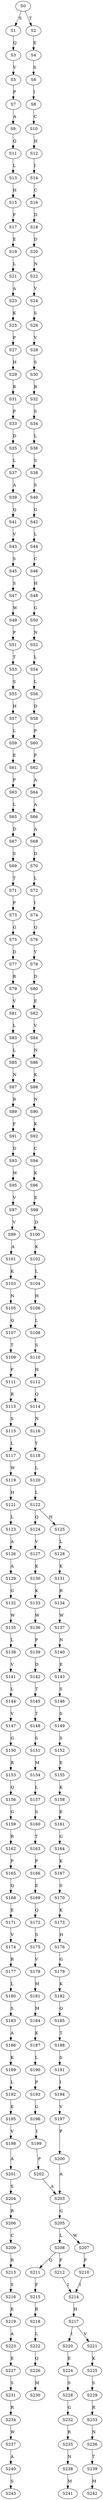 strict digraph  {
	S0 -> S1 [ label = S ];
	S0 -> S2 [ label = T ];
	S1 -> S3 [ label = Q ];
	S2 -> S4 [ label = E ];
	S3 -> S5 [ label = V ];
	S4 -> S6 [ label = S ];
	S5 -> S7 [ label = P ];
	S6 -> S8 [ label = I ];
	S7 -> S9 [ label = A ];
	S8 -> S10 [ label = C ];
	S9 -> S11 [ label = Q ];
	S10 -> S12 [ label = H ];
	S11 -> S13 [ label = L ];
	S12 -> S14 [ label = I ];
	S13 -> S15 [ label = H ];
	S14 -> S16 [ label = C ];
	S15 -> S17 [ label = F ];
	S16 -> S18 [ label = D ];
	S17 -> S19 [ label = E ];
	S18 -> S20 [ label = D ];
	S19 -> S21 [ label = L ];
	S20 -> S22 [ label = N ];
	S21 -> S23 [ label = A ];
	S22 -> S24 [ label = V ];
	S23 -> S25 [ label = K ];
	S24 -> S26 [ label = S ];
	S25 -> S27 [ label = P ];
	S26 -> S28 [ label = V ];
	S27 -> S29 [ label = H ];
	S28 -> S30 [ label = S ];
	S29 -> S31 [ label = R ];
	S30 -> S32 [ label = R ];
	S31 -> S33 [ label = P ];
	S32 -> S34 [ label = S ];
	S33 -> S35 [ label = D ];
	S34 -> S36 [ label = L ];
	S35 -> S37 [ label = L ];
	S36 -> S38 [ label = S ];
	S37 -> S39 [ label = A ];
	S38 -> S40 [ label = S ];
	S39 -> S41 [ label = Q ];
	S40 -> S42 [ label = G ];
	S41 -> S43 [ label = V ];
	S42 -> S44 [ label = L ];
	S43 -> S45 [ label = S ];
	S44 -> S46 [ label = C ];
	S45 -> S47 [ label = S ];
	S46 -> S48 [ label = H ];
	S47 -> S49 [ label = W ];
	S48 -> S50 [ label = G ];
	S49 -> S51 [ label = P ];
	S50 -> S52 [ label = N ];
	S51 -> S53 [ label = T ];
	S52 -> S54 [ label = L ];
	S53 -> S55 [ label = S ];
	S54 -> S56 [ label = L ];
	S55 -> S57 [ label = H ];
	S56 -> S58 [ label = D ];
	S57 -> S59 [ label = L ];
	S58 -> S60 [ label = P ];
	S59 -> S61 [ label = E ];
	S60 -> S62 [ label = P ];
	S61 -> S63 [ label = P ];
	S62 -> S64 [ label = A ];
	S63 -> S65 [ label = L ];
	S64 -> S66 [ label = A ];
	S65 -> S67 [ label = D ];
	S66 -> S68 [ label = A ];
	S67 -> S69 [ label = S ];
	S68 -> S70 [ label = D ];
	S69 -> S71 [ label = T ];
	S70 -> S72 [ label = L ];
	S71 -> S73 [ label = P ];
	S72 -> S74 [ label = I ];
	S73 -> S75 [ label = G ];
	S74 -> S76 [ label = Q ];
	S75 -> S77 [ label = D ];
	S76 -> S78 [ label = Y ];
	S77 -> S79 [ label = R ];
	S78 -> S80 [ label = D ];
	S79 -> S81 [ label = V ];
	S80 -> S82 [ label = E ];
	S81 -> S83 [ label = L ];
	S82 -> S84 [ label = V ];
	S83 -> S85 [ label = L ];
	S84 -> S86 [ label = N ];
	S85 -> S87 [ label = N ];
	S86 -> S88 [ label = K ];
	S87 -> S89 [ label = R ];
	S88 -> S90 [ label = N ];
	S89 -> S91 [ label = F ];
	S90 -> S92 [ label = K ];
	S91 -> S93 [ label = D ];
	S92 -> S94 [ label = C ];
	S93 -> S95 [ label = W ];
	S94 -> S96 [ label = K ];
	S95 -> S97 [ label = V ];
	S96 -> S98 [ label = E ];
	S97 -> S99 [ label = V ];
	S98 -> S100 [ label = D ];
	S99 -> S101 [ label = A ];
	S100 -> S102 [ label = K ];
	S101 -> S103 [ label = K ];
	S102 -> S104 [ label = L ];
	S103 -> S105 [ label = N ];
	S104 -> S106 [ label = H ];
	S105 -> S107 [ label = Q ];
	S106 -> S108 [ label = L ];
	S107 -> S109 [ label = T ];
	S108 -> S110 [ label = S ];
	S109 -> S111 [ label = F ];
	S110 -> S112 [ label = H ];
	S111 -> S113 [ label = R ];
	S112 -> S114 [ label = Q ];
	S113 -> S115 [ label = S ];
	S114 -> S116 [ label = N ];
	S115 -> S117 [ label = L ];
	S116 -> S118 [ label = Y ];
	S117 -> S119 [ label = W ];
	S118 -> S120 [ label = L ];
	S119 -> S121 [ label = H ];
	S120 -> S122 [ label = L ];
	S121 -> S123 [ label = L ];
	S122 -> S124 [ label = Q ];
	S122 -> S125 [ label = H ];
	S123 -> S126 [ label = A ];
	S124 -> S127 [ label = V ];
	S125 -> S128 [ label = L ];
	S126 -> S129 [ label = A ];
	S127 -> S130 [ label = K ];
	S128 -> S131 [ label = K ];
	S129 -> S132 [ label = G ];
	S130 -> S133 [ label = K ];
	S131 -> S134 [ label = R ];
	S132 -> S135 [ label = W ];
	S133 -> S136 [ label = W ];
	S134 -> S137 [ label = W ];
	S135 -> S138 [ label = L ];
	S136 -> S139 [ label = P ];
	S137 -> S140 [ label = N ];
	S138 -> S141 [ label = V ];
	S139 -> S142 [ label = D ];
	S140 -> S143 [ label = E ];
	S141 -> S144 [ label = L ];
	S142 -> S145 [ label = T ];
	S143 -> S146 [ label = S ];
	S144 -> S147 [ label = V ];
	S145 -> S148 [ label = T ];
	S146 -> S149 [ label = S ];
	S147 -> S150 [ label = G ];
	S148 -> S151 [ label = S ];
	S149 -> S152 [ label = S ];
	S150 -> S153 [ label = R ];
	S151 -> S154 [ label = M ];
	S152 -> S155 [ label = E ];
	S153 -> S156 [ label = Q ];
	S154 -> S157 [ label = L ];
	S155 -> S158 [ label = K ];
	S156 -> S159 [ label = G ];
	S157 -> S160 [ label = S ];
	S158 -> S161 [ label = E ];
	S159 -> S162 [ label = R ];
	S160 -> S163 [ label = T ];
	S161 -> S164 [ label = G ];
	S162 -> S165 [ label = P ];
	S163 -> S166 [ label = P ];
	S164 -> S167 [ label = K ];
	S165 -> S168 [ label = Q ];
	S166 -> S169 [ label = E ];
	S167 -> S170 [ label = S ];
	S168 -> S171 [ label = E ];
	S169 -> S172 [ label = Q ];
	S170 -> S173 [ label = K ];
	S171 -> S174 [ label = V ];
	S172 -> S175 [ label = S ];
	S173 -> S176 [ label = H ];
	S174 -> S177 [ label = R ];
	S175 -> S178 [ label = V ];
	S176 -> S179 [ label = G ];
	S177 -> S180 [ label = L ];
	S178 -> S181 [ label = M ];
	S179 -> S182 [ label = K ];
	S180 -> S183 [ label = S ];
	S181 -> S184 [ label = M ];
	S182 -> S185 [ label = Q ];
	S183 -> S186 [ label = A ];
	S184 -> S187 [ label = K ];
	S185 -> S188 [ label = T ];
	S186 -> S189 [ label = K ];
	S187 -> S190 [ label = L ];
	S188 -> S191 [ label = S ];
	S189 -> S192 [ label = L ];
	S190 -> S193 [ label = P ];
	S191 -> S194 [ label = I ];
	S192 -> S195 [ label = E ];
	S193 -> S196 [ label = G ];
	S194 -> S197 [ label = V ];
	S195 -> S198 [ label = V ];
	S196 -> S199 [ label = I ];
	S197 -> S200 [ label = P ];
	S198 -> S201 [ label = A ];
	S199 -> S202 [ label = P ];
	S200 -> S203 [ label = A ];
	S201 -> S204 [ label = S ];
	S202 -> S203 [ label = A ];
	S203 -> S205 [ label = G ];
	S204 -> S206 [ label = R ];
	S205 -> S207 [ label = W ];
	S205 -> S208 [ label = L ];
	S206 -> S209 [ label = C ];
	S207 -> S210 [ label = F ];
	S208 -> S211 [ label = Q ];
	S208 -> S212 [ label = F ];
	S209 -> S213 [ label = R ];
	S210 -> S214 [ label = I ];
	S211 -> S215 [ label = F ];
	S212 -> S214 [ label = I ];
	S213 -> S216 [ label = S ];
	S214 -> S217 [ label = H ];
	S215 -> S218 [ label = R ];
	S216 -> S219 [ label = E ];
	S217 -> S220 [ label = I ];
	S217 -> S221 [ label = V ];
	S218 -> S222 [ label = L ];
	S219 -> S223 [ label = A ];
	S220 -> S224 [ label = E ];
	S221 -> S225 [ label = K ];
	S222 -> S226 [ label = Q ];
	S223 -> S227 [ label = E ];
	S224 -> S228 [ label = S ];
	S225 -> S229 [ label = S ];
	S226 -> S230 [ label = M ];
	S227 -> S231 [ label = S ];
	S228 -> S232 [ label = G ];
	S229 -> S233 [ label = R ];
	S231 -> S234 [ label = R ];
	S232 -> S235 [ label = R ];
	S233 -> S236 [ label = N ];
	S234 -> S237 [ label = W ];
	S235 -> S238 [ label = N ];
	S236 -> S239 [ label = T ];
	S237 -> S240 [ label = A ];
	S238 -> S241 [ label = M ];
	S239 -> S242 [ label = M ];
	S240 -> S243 [ label = S ];
}
